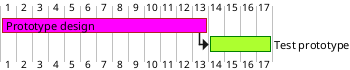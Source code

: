 @startgantt

[Prototype design] lasts 13 days
[Test prototype] lasts 4 days
[Test prototype] starts at [Prototype design]'s end
[Prototype design] is colored in Fuchsia/FireBrick
[Test prototype] is colored in GreenYellow/Green

@endgantt
